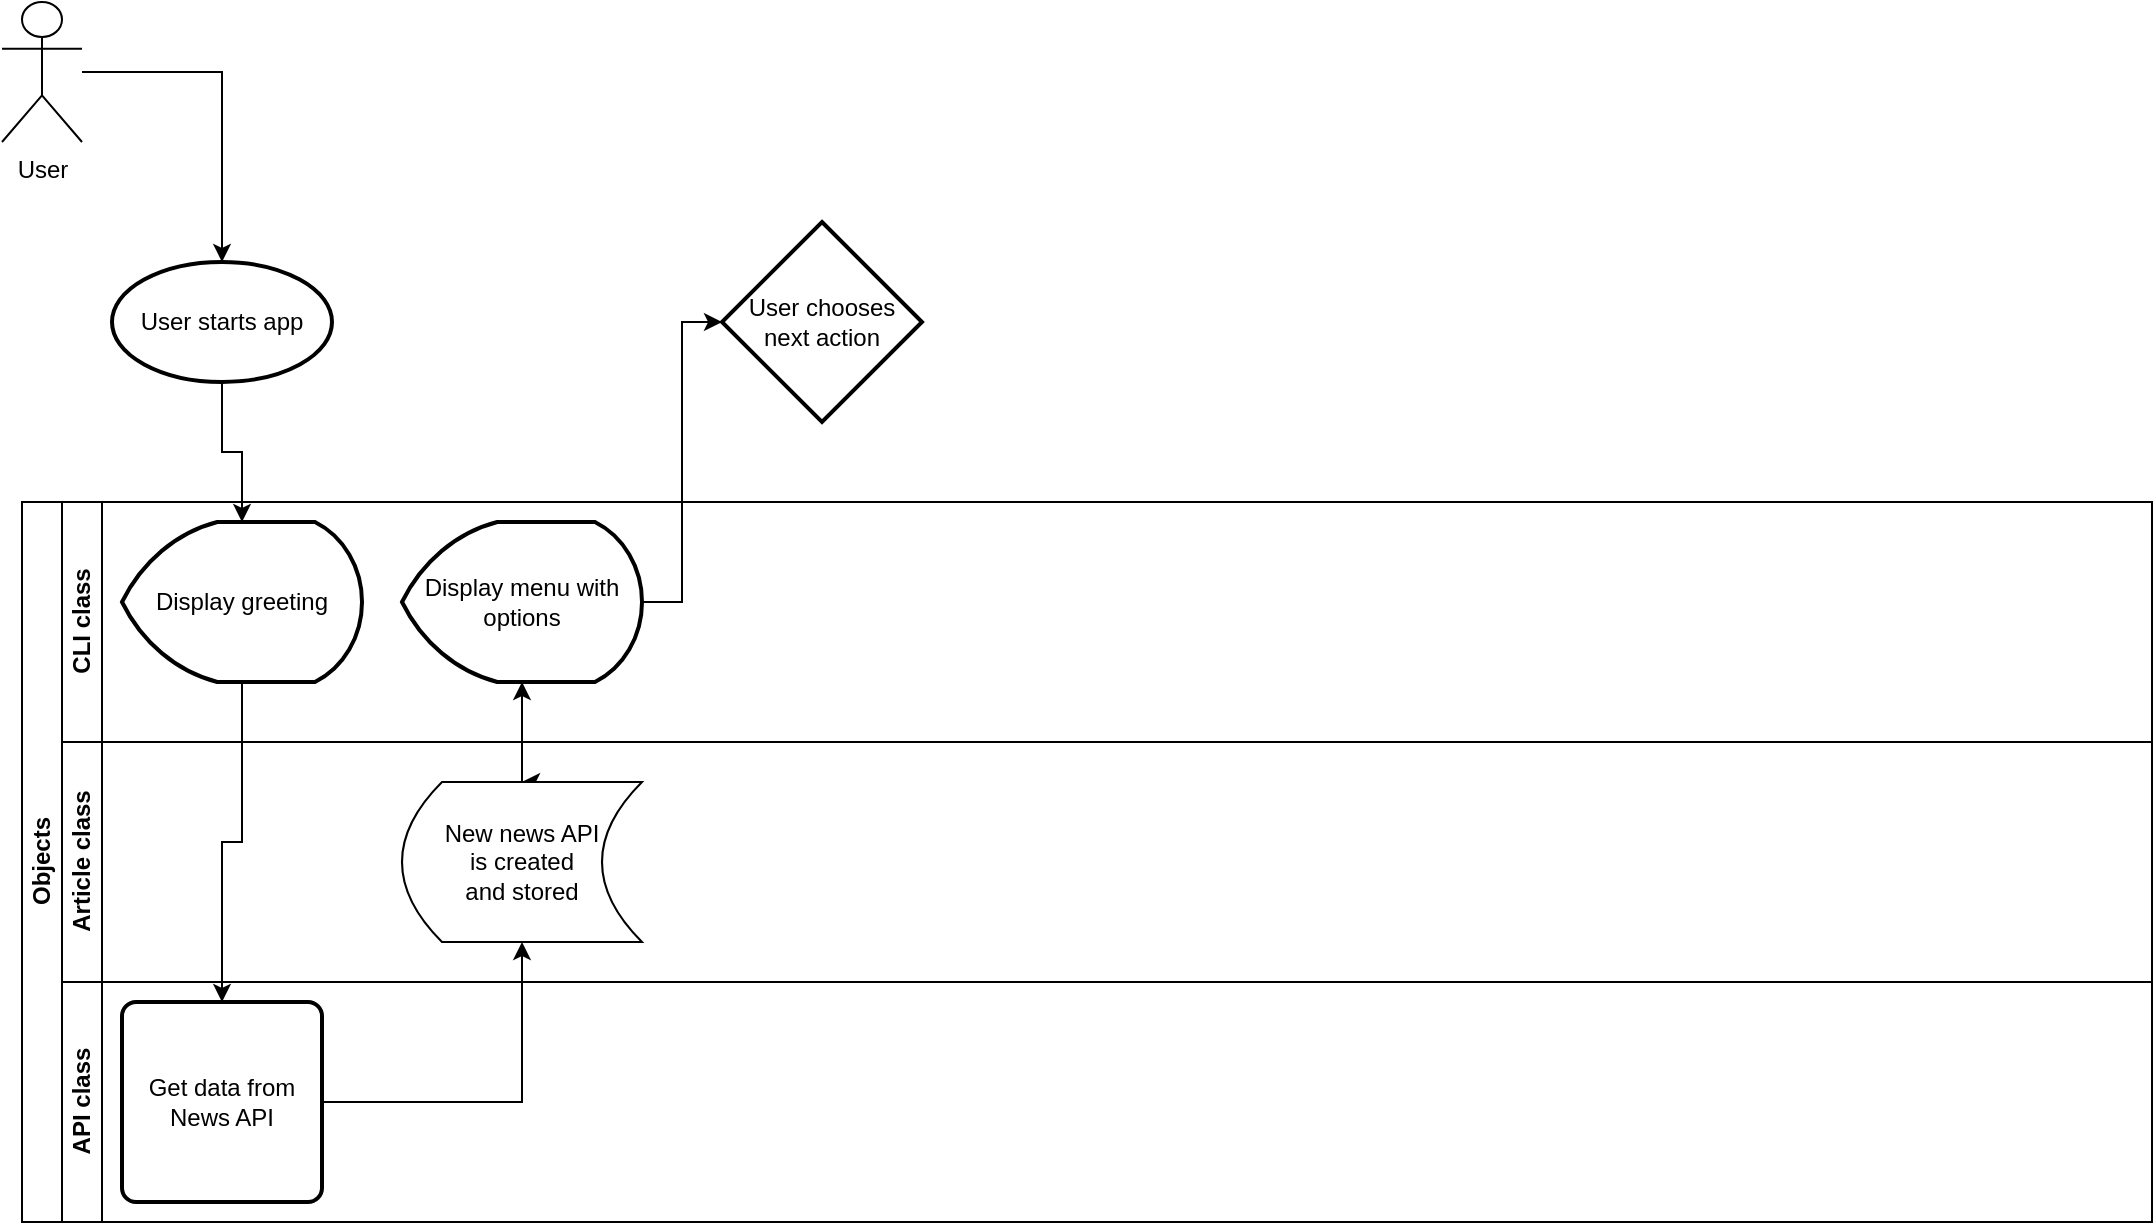 <mxfile version="13.6.3" type="github">
  <diagram id="C5RBs43oDa-KdzZeNtuy" name="Page-1">
    <mxGraphModel dx="1159" dy="677" grid="1" gridSize="10" guides="1" tooltips="1" connect="1" arrows="1" fold="1" page="1" pageScale="1" pageWidth="1169" pageHeight="1654" math="0" shadow="0">
      <root>
        <mxCell id="WIyWlLk6GJQsqaUBKTNV-0" />
        <mxCell id="WIyWlLk6GJQsqaUBKTNV-1" parent="WIyWlLk6GJQsqaUBKTNV-0" />
        <mxCell id="iNumXWC2fUviBrnDW_yb-4" value="" style="edgeStyle=orthogonalEdgeStyle;rounded=0;orthogonalLoop=1;jettySize=auto;html=1;" edge="1" parent="WIyWlLk6GJQsqaUBKTNV-1" source="iNumXWC2fUviBrnDW_yb-0" target="iNumXWC2fUviBrnDW_yb-3">
          <mxGeometry relative="1" as="geometry" />
        </mxCell>
        <mxCell id="iNumXWC2fUviBrnDW_yb-0" value="User" style="shape=umlActor;verticalLabelPosition=bottom;verticalAlign=top;html=1;outlineConnect=0;" vertex="1" parent="WIyWlLk6GJQsqaUBKTNV-1">
          <mxGeometry x="90" y="20" width="40" height="70" as="geometry" />
        </mxCell>
        <mxCell id="iNumXWC2fUviBrnDW_yb-7" style="edgeStyle=orthogonalEdgeStyle;rounded=0;orthogonalLoop=1;jettySize=auto;html=1;entryX=0.5;entryY=0;entryDx=0;entryDy=0;entryPerimeter=0;" edge="1" parent="WIyWlLk6GJQsqaUBKTNV-1" source="iNumXWC2fUviBrnDW_yb-3" target="iNumXWC2fUviBrnDW_yb-5">
          <mxGeometry relative="1" as="geometry" />
        </mxCell>
        <mxCell id="iNumXWC2fUviBrnDW_yb-3" value="User starts app" style="strokeWidth=2;html=1;shape=mxgraph.flowchart.start_1;whiteSpace=wrap;" vertex="1" parent="WIyWlLk6GJQsqaUBKTNV-1">
          <mxGeometry x="145" y="150" width="110" height="60" as="geometry" />
        </mxCell>
        <mxCell id="iNumXWC2fUviBrnDW_yb-9" value="Objects" style="swimlane;html=1;childLayout=stackLayout;resizeParent=1;resizeParentMax=0;horizontal=0;startSize=20;horizontalStack=0;" vertex="1" parent="WIyWlLk6GJQsqaUBKTNV-1">
          <mxGeometry x="100" y="270" width="1065" height="360" as="geometry">
            <mxRectangle x="100" y="270" width="30" height="50" as="alternateBounds" />
          </mxGeometry>
        </mxCell>
        <mxCell id="iNumXWC2fUviBrnDW_yb-10" value="CLI class" style="swimlane;html=1;startSize=20;horizontal=0;" vertex="1" parent="iNumXWC2fUviBrnDW_yb-9">
          <mxGeometry x="20" width="1045" height="120" as="geometry" />
        </mxCell>
        <mxCell id="iNumXWC2fUviBrnDW_yb-5" value="Display greeting" style="strokeWidth=2;html=1;shape=mxgraph.flowchart.display;whiteSpace=wrap;" vertex="1" parent="iNumXWC2fUviBrnDW_yb-10">
          <mxGeometry x="30" y="10" width="120" height="80" as="geometry" />
        </mxCell>
        <mxCell id="iNumXWC2fUviBrnDW_yb-20" value="Display menu with options" style="strokeWidth=2;html=1;shape=mxgraph.flowchart.display;whiteSpace=wrap;align=center;" vertex="1" parent="iNumXWC2fUviBrnDW_yb-10">
          <mxGeometry x="170" y="10" width="120" height="80" as="geometry" />
        </mxCell>
        <mxCell id="iNumXWC2fUviBrnDW_yb-11" value="Article class" style="swimlane;html=1;startSize=20;horizontal=0;" vertex="1" parent="iNumXWC2fUviBrnDW_yb-9">
          <mxGeometry x="20" y="120" width="1045" height="120" as="geometry" />
        </mxCell>
        <mxCell id="iNumXWC2fUviBrnDW_yb-19" style="edgeStyle=orthogonalEdgeStyle;rounded=0;orthogonalLoop=1;jettySize=auto;html=1;exitX=0.75;exitY=0;exitDx=0;exitDy=0;entryX=0.5;entryY=0;entryDx=0;entryDy=0;" edge="1" parent="iNumXWC2fUviBrnDW_yb-11" source="iNumXWC2fUviBrnDW_yb-18" target="iNumXWC2fUviBrnDW_yb-18">
          <mxGeometry relative="1" as="geometry" />
        </mxCell>
        <mxCell id="iNumXWC2fUviBrnDW_yb-18" value="New news API &lt;br&gt;is created &lt;br&gt;and stored" style="shape=dataStorage;html=1;fixedSize=1;align=center;verticalAlign=middle;whiteSpace=wrap;" vertex="1" parent="iNumXWC2fUviBrnDW_yb-11">
          <mxGeometry x="170" y="20" width="120" height="80" as="geometry" />
        </mxCell>
        <mxCell id="iNumXWC2fUviBrnDW_yb-12" value="API class" style="swimlane;html=1;startSize=20;horizontal=0;" vertex="1" parent="iNumXWC2fUviBrnDW_yb-9">
          <mxGeometry x="20" y="240" width="1045" height="120" as="geometry" />
        </mxCell>
        <mxCell id="iNumXWC2fUviBrnDW_yb-6" value="Get data from News API" style="rounded=1;whiteSpace=wrap;html=1;absoluteArcSize=1;arcSize=14;strokeWidth=2;" vertex="1" parent="iNumXWC2fUviBrnDW_yb-12">
          <mxGeometry x="30" y="10" width="100" height="100" as="geometry" />
        </mxCell>
        <mxCell id="iNumXWC2fUviBrnDW_yb-8" style="edgeStyle=orthogonalEdgeStyle;rounded=0;orthogonalLoop=1;jettySize=auto;html=1;entryX=0.5;entryY=0;entryDx=0;entryDy=0;" edge="1" parent="iNumXWC2fUviBrnDW_yb-9" source="iNumXWC2fUviBrnDW_yb-5" target="iNumXWC2fUviBrnDW_yb-6">
          <mxGeometry relative="1" as="geometry" />
        </mxCell>
        <mxCell id="iNumXWC2fUviBrnDW_yb-21" style="edgeStyle=orthogonalEdgeStyle;rounded=0;orthogonalLoop=1;jettySize=auto;html=1;entryX=0.5;entryY=1;entryDx=0;entryDy=0;entryPerimeter=0;" edge="1" parent="iNumXWC2fUviBrnDW_yb-9" source="iNumXWC2fUviBrnDW_yb-18" target="iNumXWC2fUviBrnDW_yb-20">
          <mxGeometry relative="1" as="geometry" />
        </mxCell>
        <mxCell id="iNumXWC2fUviBrnDW_yb-24" style="edgeStyle=orthogonalEdgeStyle;rounded=0;orthogonalLoop=1;jettySize=auto;html=1;entryX=0.5;entryY=1;entryDx=0;entryDy=0;" edge="1" parent="iNumXWC2fUviBrnDW_yb-9" source="iNumXWC2fUviBrnDW_yb-6" target="iNumXWC2fUviBrnDW_yb-18">
          <mxGeometry relative="1" as="geometry" />
        </mxCell>
        <mxCell id="iNumXWC2fUviBrnDW_yb-22" value="User chooses next action" style="strokeWidth=2;html=1;shape=mxgraph.flowchart.decision;whiteSpace=wrap;align=center;" vertex="1" parent="WIyWlLk6GJQsqaUBKTNV-1">
          <mxGeometry x="450" y="130" width="100" height="100" as="geometry" />
        </mxCell>
        <mxCell id="iNumXWC2fUviBrnDW_yb-23" style="edgeStyle=orthogonalEdgeStyle;rounded=0;orthogonalLoop=1;jettySize=auto;html=1;entryX=0;entryY=0.5;entryDx=0;entryDy=0;entryPerimeter=0;" edge="1" parent="WIyWlLk6GJQsqaUBKTNV-1" source="iNumXWC2fUviBrnDW_yb-20" target="iNumXWC2fUviBrnDW_yb-22">
          <mxGeometry relative="1" as="geometry" />
        </mxCell>
      </root>
    </mxGraphModel>
  </diagram>
</mxfile>
